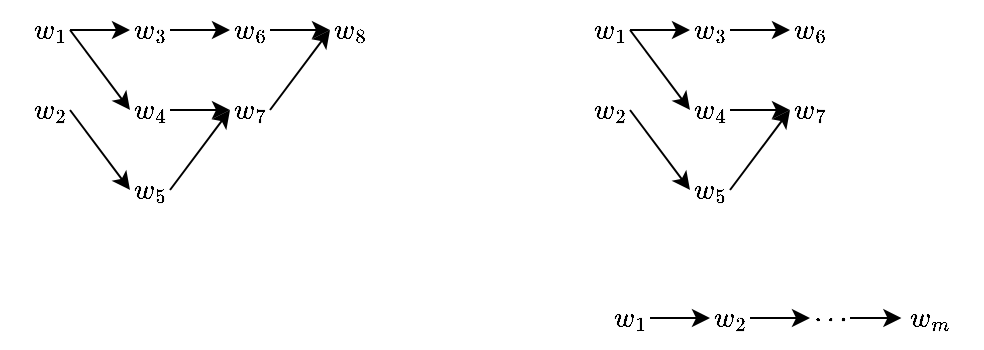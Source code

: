 <mxfile version="24.7.3" type="github">
  <diagram name="Page-1" id="A-NgMyMOeqddoYSjgyla">
    <mxGraphModel dx="586" dy="374" grid="1" gridSize="10" guides="1" tooltips="1" connect="1" arrows="1" fold="1" page="1" pageScale="1" pageWidth="850" pageHeight="1100" math="1" shadow="0">
      <root>
        <mxCell id="0" />
        <mxCell id="1" parent="0" />
        <mxCell id="Cje5kSmNVjuhhmP4PUfj-4" style="edgeStyle=none;rounded=0;orthogonalLoop=1;jettySize=auto;html=1;exitX=1;exitY=0.5;exitDx=0;exitDy=0;entryX=0;entryY=0.5;entryDx=0;entryDy=0;" parent="1" source="Cje5kSmNVjuhhmP4PUfj-6" target="Cje5kSmNVjuhhmP4PUfj-8" edge="1">
          <mxGeometry relative="1" as="geometry" />
        </mxCell>
        <mxCell id="Cje5kSmNVjuhhmP4PUfj-5" style="edgeStyle=none;rounded=0;orthogonalLoop=1;jettySize=auto;html=1;exitX=1;exitY=0.5;exitDx=0;exitDy=0;entryX=0;entryY=0.5;entryDx=0;entryDy=0;" parent="1" source="Cje5kSmNVjuhhmP4PUfj-6" target="Cje5kSmNVjuhhmP4PUfj-11" edge="1">
          <mxGeometry relative="1" as="geometry" />
        </mxCell>
        <mxCell id="Cje5kSmNVjuhhmP4PUfj-6" value="$$w_1$$" style="text;html=1;align=center;verticalAlign=middle;whiteSpace=wrap;rounded=0;" parent="1" vertex="1">
          <mxGeometry x="420" y="220" width="20" height="30" as="geometry" />
        </mxCell>
        <mxCell id="Cje5kSmNVjuhhmP4PUfj-7" style="edgeStyle=none;rounded=0;orthogonalLoop=1;jettySize=auto;html=1;exitX=1;exitY=0.5;exitDx=0;exitDy=0;entryX=0;entryY=0.5;entryDx=0;entryDy=0;" parent="1" source="Cje5kSmNVjuhhmP4PUfj-8" target="Cje5kSmNVjuhhmP4PUfj-9" edge="1">
          <mxGeometry relative="1" as="geometry" />
        </mxCell>
        <mxCell id="Cje5kSmNVjuhhmP4PUfj-8" value="$$w_3$$" style="text;html=1;align=center;verticalAlign=middle;whiteSpace=wrap;rounded=0;" parent="1" vertex="1">
          <mxGeometry x="470" y="220" width="20" height="30" as="geometry" />
        </mxCell>
        <mxCell id="Cje5kSmNVjuhhmP4PUfj-9" value="$$w_6$$" style="text;html=1;align=center;verticalAlign=middle;whiteSpace=wrap;rounded=0;" parent="1" vertex="1">
          <mxGeometry x="520" y="220" width="20" height="30" as="geometry" />
        </mxCell>
        <mxCell id="Cje5kSmNVjuhhmP4PUfj-10" style="edgeStyle=none;rounded=0;orthogonalLoop=1;jettySize=auto;html=1;exitX=1;exitY=0.5;exitDx=0;exitDy=0;entryX=0;entryY=0.5;entryDx=0;entryDy=0;" parent="1" source="Cje5kSmNVjuhhmP4PUfj-11" target="Cje5kSmNVjuhhmP4PUfj-14" edge="1">
          <mxGeometry relative="1" as="geometry" />
        </mxCell>
        <mxCell id="Cje5kSmNVjuhhmP4PUfj-11" value="$$w_4$$" style="text;html=1;align=center;verticalAlign=middle;whiteSpace=wrap;rounded=0;" parent="1" vertex="1">
          <mxGeometry x="470" y="260" width="20" height="30" as="geometry" />
        </mxCell>
        <mxCell id="Cje5kSmNVjuhhmP4PUfj-12" style="edgeStyle=none;rounded=0;orthogonalLoop=1;jettySize=auto;html=1;exitX=1;exitY=0.5;exitDx=0;exitDy=0;entryX=0;entryY=0.5;entryDx=0;entryDy=0;" parent="1" source="Cje5kSmNVjuhhmP4PUfj-13" target="Cje5kSmNVjuhhmP4PUfj-14" edge="1">
          <mxGeometry relative="1" as="geometry" />
        </mxCell>
        <mxCell id="Cje5kSmNVjuhhmP4PUfj-13" value="$$w_5$$" style="text;html=1;align=center;verticalAlign=middle;whiteSpace=wrap;rounded=0;" parent="1" vertex="1">
          <mxGeometry x="470" y="300" width="20" height="30" as="geometry" />
        </mxCell>
        <mxCell id="Cje5kSmNVjuhhmP4PUfj-14" value="$$w_7$$" style="text;html=1;align=center;verticalAlign=middle;whiteSpace=wrap;rounded=0;" parent="1" vertex="1">
          <mxGeometry x="520" y="260" width="20" height="30" as="geometry" />
        </mxCell>
        <mxCell id="Cje5kSmNVjuhhmP4PUfj-15" style="edgeStyle=none;rounded=0;orthogonalLoop=1;jettySize=auto;html=1;exitX=1;exitY=0.5;exitDx=0;exitDy=0;entryX=0;entryY=0.5;entryDx=0;entryDy=0;" parent="1" source="Cje5kSmNVjuhhmP4PUfj-16" target="Cje5kSmNVjuhhmP4PUfj-13" edge="1">
          <mxGeometry relative="1" as="geometry" />
        </mxCell>
        <mxCell id="Cje5kSmNVjuhhmP4PUfj-16" value="$$w_2$$" style="text;html=1;align=center;verticalAlign=middle;whiteSpace=wrap;rounded=0;" parent="1" vertex="1">
          <mxGeometry x="420" y="260" width="20" height="30" as="geometry" />
        </mxCell>
        <mxCell id="Cje5kSmNVjuhhmP4PUfj-18" style="edgeStyle=none;rounded=0;orthogonalLoop=1;jettySize=auto;html=1;exitX=1;exitY=0.5;exitDx=0;exitDy=0;entryX=0;entryY=0.5;entryDx=0;entryDy=0;" parent="1" source="Cje5kSmNVjuhhmP4PUfj-20" target="Cje5kSmNVjuhhmP4PUfj-22" edge="1">
          <mxGeometry relative="1" as="geometry" />
        </mxCell>
        <mxCell id="Cje5kSmNVjuhhmP4PUfj-19" style="edgeStyle=none;rounded=0;orthogonalLoop=1;jettySize=auto;html=1;exitX=1;exitY=0.5;exitDx=0;exitDy=0;entryX=0;entryY=0.5;entryDx=0;entryDy=0;" parent="1" source="Cje5kSmNVjuhhmP4PUfj-20" target="Cje5kSmNVjuhhmP4PUfj-25" edge="1">
          <mxGeometry relative="1" as="geometry" />
        </mxCell>
        <mxCell id="Cje5kSmNVjuhhmP4PUfj-20" value="$$w_1$$" style="text;html=1;align=center;verticalAlign=middle;whiteSpace=wrap;rounded=0;" parent="1" vertex="1">
          <mxGeometry x="140" y="220" width="20" height="30" as="geometry" />
        </mxCell>
        <mxCell id="Cje5kSmNVjuhhmP4PUfj-21" style="edgeStyle=none;rounded=0;orthogonalLoop=1;jettySize=auto;html=1;exitX=1;exitY=0.5;exitDx=0;exitDy=0;entryX=0;entryY=0.5;entryDx=0;entryDy=0;" parent="1" source="Cje5kSmNVjuhhmP4PUfj-22" target="Cje5kSmNVjuhhmP4PUfj-23" edge="1">
          <mxGeometry relative="1" as="geometry" />
        </mxCell>
        <mxCell id="Cje5kSmNVjuhhmP4PUfj-22" value="$$w_3$$" style="text;html=1;align=center;verticalAlign=middle;whiteSpace=wrap;rounded=0;" parent="1" vertex="1">
          <mxGeometry x="190" y="220" width="20" height="30" as="geometry" />
        </mxCell>
        <mxCell id="Cje5kSmNVjuhhmP4PUfj-32" style="edgeStyle=orthogonalEdgeStyle;rounded=0;orthogonalLoop=1;jettySize=auto;html=1;exitX=1;exitY=0.5;exitDx=0;exitDy=0;entryX=0;entryY=0.5;entryDx=0;entryDy=0;" parent="1" source="Cje5kSmNVjuhhmP4PUfj-23" target="Cje5kSmNVjuhhmP4PUfj-31" edge="1">
          <mxGeometry relative="1" as="geometry" />
        </mxCell>
        <mxCell id="Cje5kSmNVjuhhmP4PUfj-23" value="$$w_6$$" style="text;html=1;align=center;verticalAlign=middle;whiteSpace=wrap;rounded=0;" parent="1" vertex="1">
          <mxGeometry x="240" y="220" width="20" height="30" as="geometry" />
        </mxCell>
        <mxCell id="Cje5kSmNVjuhhmP4PUfj-24" style="edgeStyle=none;rounded=0;orthogonalLoop=1;jettySize=auto;html=1;exitX=1;exitY=0.5;exitDx=0;exitDy=0;entryX=0;entryY=0.5;entryDx=0;entryDy=0;" parent="1" source="Cje5kSmNVjuhhmP4PUfj-25" target="Cje5kSmNVjuhhmP4PUfj-28" edge="1">
          <mxGeometry relative="1" as="geometry" />
        </mxCell>
        <mxCell id="Cje5kSmNVjuhhmP4PUfj-25" value="$$w_4$$" style="text;html=1;align=center;verticalAlign=middle;whiteSpace=wrap;rounded=0;" parent="1" vertex="1">
          <mxGeometry x="190" y="260" width="20" height="30" as="geometry" />
        </mxCell>
        <mxCell id="Cje5kSmNVjuhhmP4PUfj-26" style="edgeStyle=none;rounded=0;orthogonalLoop=1;jettySize=auto;html=1;exitX=1;exitY=0.5;exitDx=0;exitDy=0;entryX=0;entryY=0.5;entryDx=0;entryDy=0;" parent="1" source="Cje5kSmNVjuhhmP4PUfj-27" target="Cje5kSmNVjuhhmP4PUfj-28" edge="1">
          <mxGeometry relative="1" as="geometry" />
        </mxCell>
        <mxCell id="Cje5kSmNVjuhhmP4PUfj-27" value="$$w_5$$" style="text;html=1;align=center;verticalAlign=middle;whiteSpace=wrap;rounded=0;" parent="1" vertex="1">
          <mxGeometry x="190" y="300" width="20" height="30" as="geometry" />
        </mxCell>
        <mxCell id="Cje5kSmNVjuhhmP4PUfj-34" style="edgeStyle=none;rounded=0;orthogonalLoop=1;jettySize=auto;html=1;exitX=1;exitY=0.5;exitDx=0;exitDy=0;entryX=0;entryY=0.5;entryDx=0;entryDy=0;" parent="1" source="Cje5kSmNVjuhhmP4PUfj-28" target="Cje5kSmNVjuhhmP4PUfj-31" edge="1">
          <mxGeometry relative="1" as="geometry" />
        </mxCell>
        <mxCell id="Cje5kSmNVjuhhmP4PUfj-28" value="$$w_7$$" style="text;html=1;align=center;verticalAlign=middle;whiteSpace=wrap;rounded=0;" parent="1" vertex="1">
          <mxGeometry x="240" y="260" width="20" height="30" as="geometry" />
        </mxCell>
        <mxCell id="Cje5kSmNVjuhhmP4PUfj-29" style="edgeStyle=none;rounded=0;orthogonalLoop=1;jettySize=auto;html=1;exitX=1;exitY=0.5;exitDx=0;exitDy=0;entryX=0;entryY=0.5;entryDx=0;entryDy=0;" parent="1" source="Cje5kSmNVjuhhmP4PUfj-30" target="Cje5kSmNVjuhhmP4PUfj-27" edge="1">
          <mxGeometry relative="1" as="geometry" />
        </mxCell>
        <mxCell id="Cje5kSmNVjuhhmP4PUfj-30" value="$$w_2$$" style="text;html=1;align=center;verticalAlign=middle;whiteSpace=wrap;rounded=0;" parent="1" vertex="1">
          <mxGeometry x="140" y="260" width="20" height="30" as="geometry" />
        </mxCell>
        <mxCell id="Cje5kSmNVjuhhmP4PUfj-31" value="$$w_8$$" style="text;html=1;align=center;verticalAlign=middle;whiteSpace=wrap;rounded=0;" parent="1" vertex="1">
          <mxGeometry x="290" y="220" width="20" height="30" as="geometry" />
        </mxCell>
        <mxCell id="n7GUIuTWHyB2847ZCrxP-13" style="edgeStyle=none;rounded=0;orthogonalLoop=1;jettySize=auto;html=1;exitX=1;exitY=0.5;exitDx=0;exitDy=0;entryX=0;entryY=0.5;entryDx=0;entryDy=0;" edge="1" parent="1" source="n7GUIuTWHyB2847ZCrxP-15" target="n7GUIuTWHyB2847ZCrxP-17">
          <mxGeometry relative="1" as="geometry" />
        </mxCell>
        <mxCell id="n7GUIuTWHyB2847ZCrxP-15" value="$$w_1$$" style="text;html=1;align=center;verticalAlign=middle;whiteSpace=wrap;rounded=0;" vertex="1" parent="1">
          <mxGeometry x="430" y="364" width="20" height="30" as="geometry" />
        </mxCell>
        <mxCell id="n7GUIuTWHyB2847ZCrxP-16" style="edgeStyle=none;rounded=0;orthogonalLoop=1;jettySize=auto;html=1;exitX=1;exitY=0.5;exitDx=0;exitDy=0;entryX=0;entryY=0.5;entryDx=0;entryDy=0;" edge="1" parent="1" source="n7GUIuTWHyB2847ZCrxP-17" target="n7GUIuTWHyB2847ZCrxP-18">
          <mxGeometry relative="1" as="geometry" />
        </mxCell>
        <mxCell id="n7GUIuTWHyB2847ZCrxP-17" value="$$w_2$$" style="text;html=1;align=center;verticalAlign=middle;whiteSpace=wrap;rounded=0;" vertex="1" parent="1">
          <mxGeometry x="480" y="364" width="20" height="30" as="geometry" />
        </mxCell>
        <mxCell id="n7GUIuTWHyB2847ZCrxP-18" value="$$\cdots$$" style="text;html=1;align=center;verticalAlign=middle;whiteSpace=wrap;rounded=0;" vertex="1" parent="1">
          <mxGeometry x="530" y="364" width="20" height="30" as="geometry" />
        </mxCell>
        <mxCell id="n7GUIuTWHyB2847ZCrxP-23" value="$$w_m$$" style="text;html=1;align=center;verticalAlign=middle;whiteSpace=wrap;rounded=0;" vertex="1" parent="1">
          <mxGeometry x="580" y="364" width="20" height="30" as="geometry" />
        </mxCell>
        <mxCell id="n7GUIuTWHyB2847ZCrxP-26" style="edgeStyle=orthogonalEdgeStyle;rounded=0;orthogonalLoop=1;jettySize=auto;html=1;exitX=1;exitY=0.5;exitDx=0;exitDy=0;entryX=-0.214;entryY=0.486;entryDx=0;entryDy=0;entryPerimeter=0;" edge="1" parent="1" source="n7GUIuTWHyB2847ZCrxP-18" target="n7GUIuTWHyB2847ZCrxP-23">
          <mxGeometry relative="1" as="geometry" />
        </mxCell>
      </root>
    </mxGraphModel>
  </diagram>
</mxfile>

